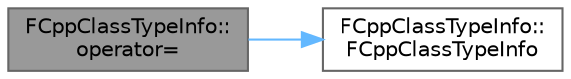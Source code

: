 digraph "FCppClassTypeInfo::operator="
{
 // INTERACTIVE_SVG=YES
 // LATEX_PDF_SIZE
  bgcolor="transparent";
  edge [fontname=Helvetica,fontsize=10,labelfontname=Helvetica,labelfontsize=10];
  node [fontname=Helvetica,fontsize=10,shape=box,height=0.2,width=0.4];
  rankdir="LR";
  Node1 [id="Node000001",label="FCppClassTypeInfo::\loperator=",height=0.2,width=0.4,color="gray40", fillcolor="grey60", style="filled", fontcolor="black",tooltip=" "];
  Node1 -> Node2 [id="edge1_Node000001_Node000002",color="steelblue1",style="solid",tooltip=" "];
  Node2 [id="Node000002",label="FCppClassTypeInfo::\lFCppClassTypeInfo",height=0.2,width=0.4,color="grey40", fillcolor="white", style="filled",URL="$de/d31/structFCppClassTypeInfo.html#af225a6b701cdefe12a56cf7cac1df882",tooltip=" "];
}
